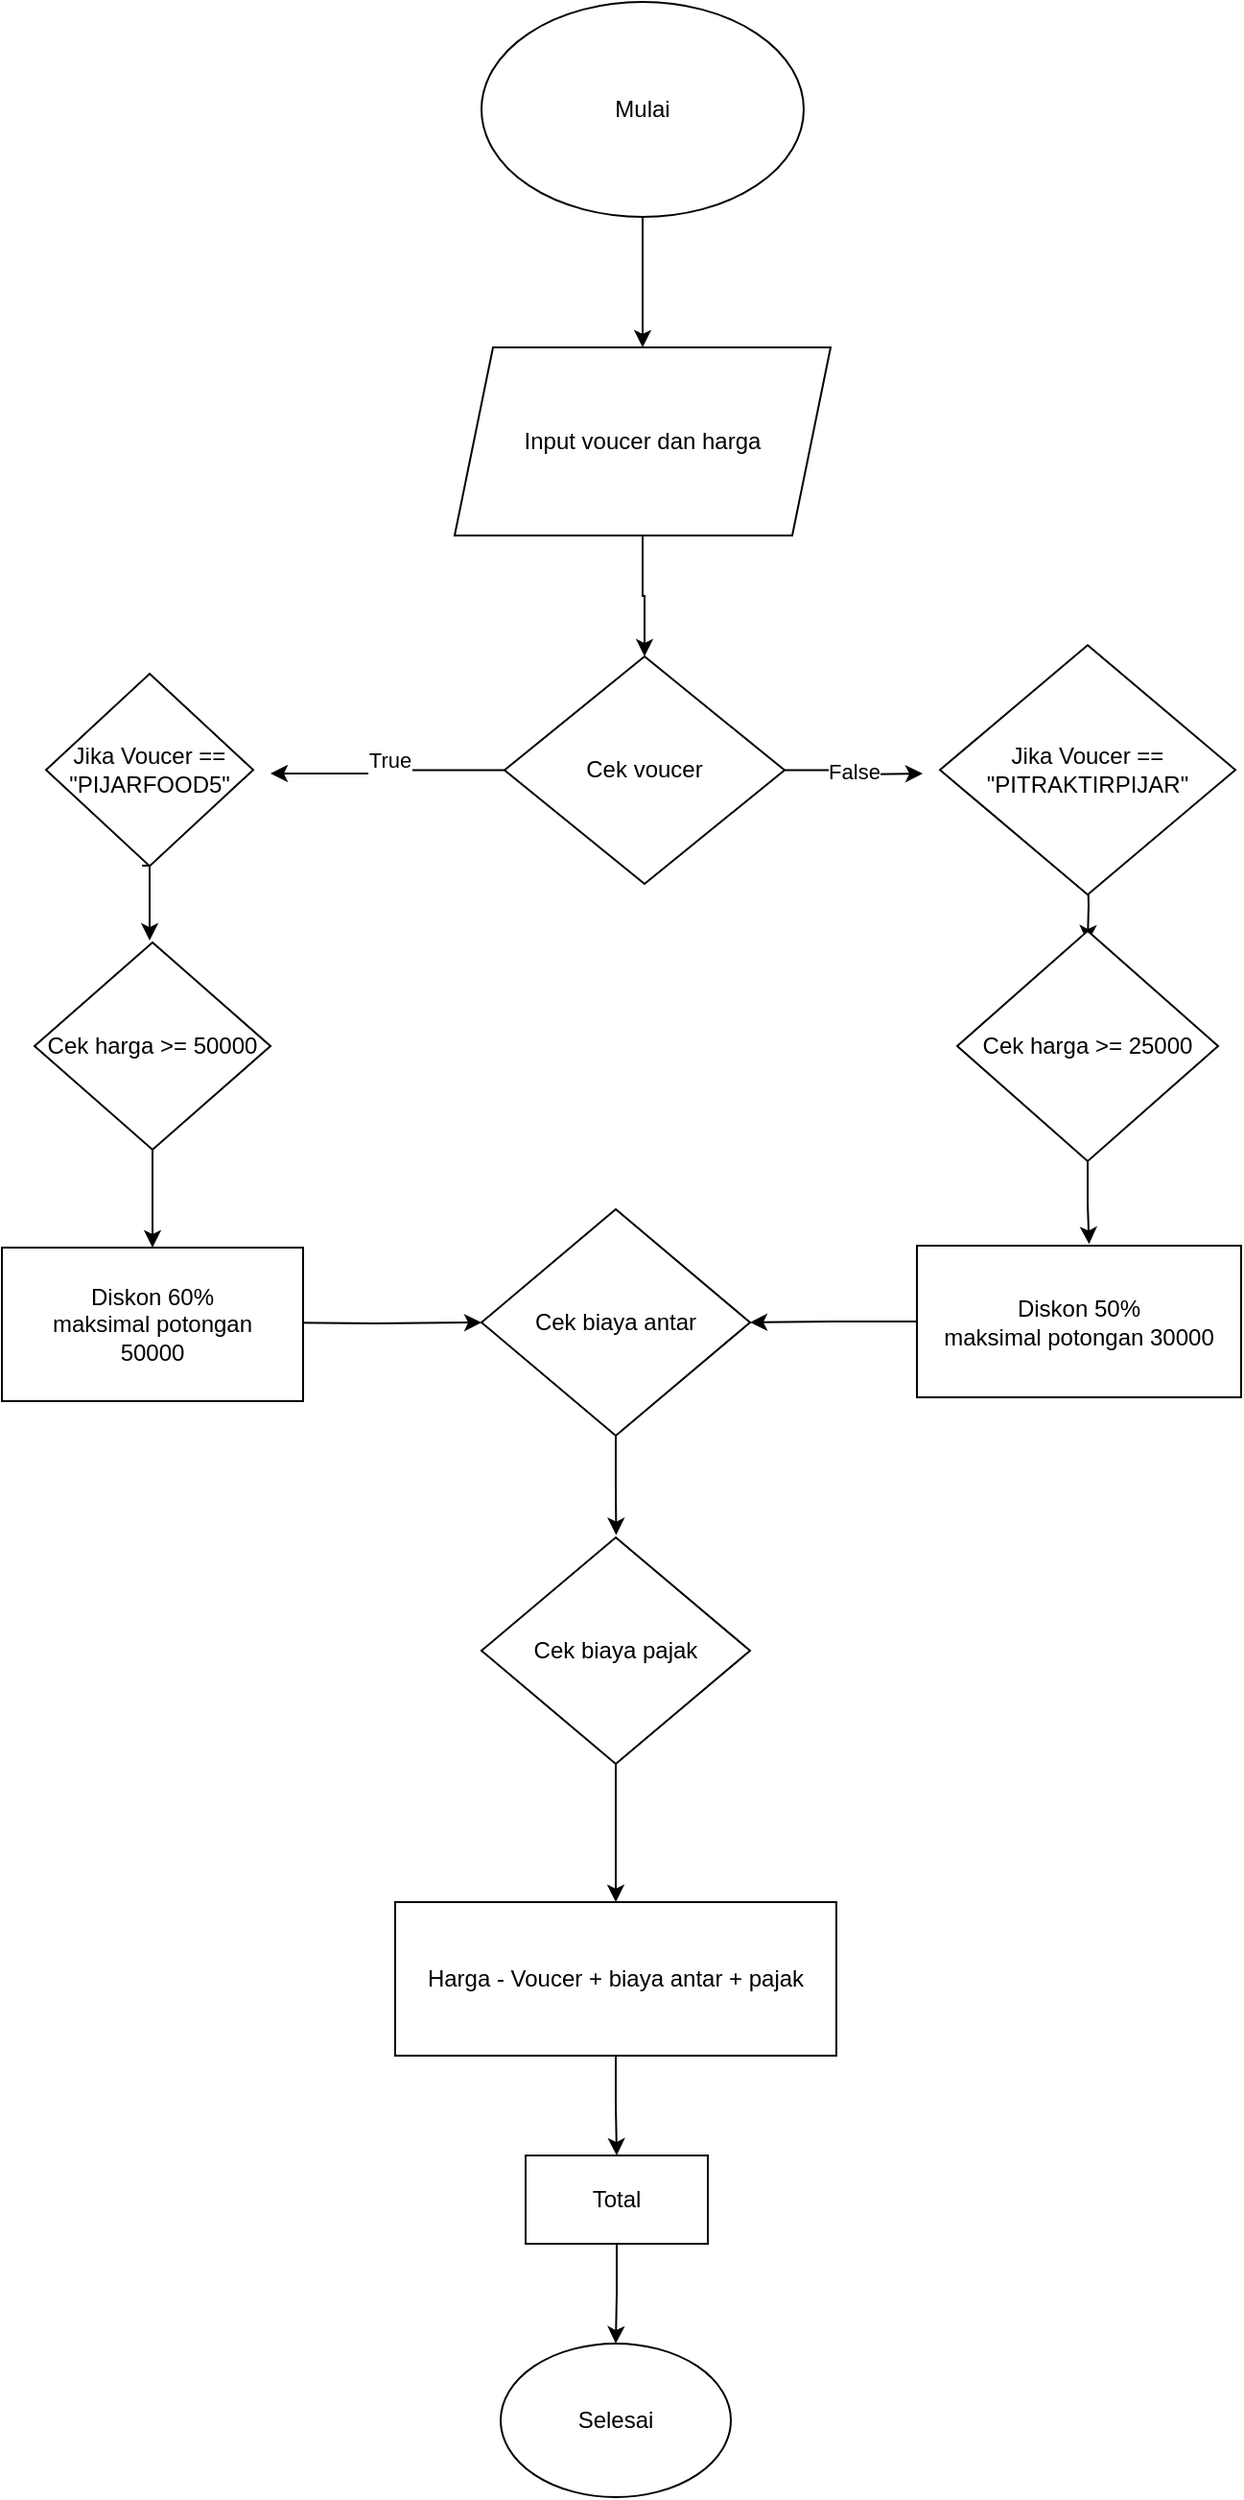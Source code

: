 <mxfile version="20.8.13" type="device"><diagram name="Page-1" id="NXpe_t7UAnug272Jtjj8"><mxGraphModel dx="1222" dy="1811" grid="1" gridSize="10" guides="1" tooltips="1" connect="1" arrows="1" fold="1" page="1" pageScale="1" pageWidth="850" pageHeight="1100" math="0" shadow="0"><root><mxCell id="0"/><mxCell id="1" parent="0"/><mxCell id="4Sxkihnqiu9F0gp93Ydd-16" style="edgeStyle=orthogonalEdgeStyle;rounded=0;orthogonalLoop=1;jettySize=auto;html=1;entryX=0.5;entryY=0;entryDx=0;entryDy=0;" edge="1" parent="1" source="4Sxkihnqiu9F0gp93Ydd-1" target="4Sxkihnqiu9F0gp93Ydd-2"><mxGeometry relative="1" as="geometry"/></mxCell><mxCell id="4Sxkihnqiu9F0gp93Ydd-1" value="Mulai" style="ellipse;whiteSpace=wrap;html=1;" vertex="1" parent="1"><mxGeometry x="330" y="-1000" width="168" height="112" as="geometry"/></mxCell><mxCell id="4Sxkihnqiu9F0gp93Ydd-18" style="edgeStyle=orthogonalEdgeStyle;rounded=0;orthogonalLoop=1;jettySize=auto;html=1;entryX=0.5;entryY=0;entryDx=0;entryDy=0;" edge="1" parent="1" source="4Sxkihnqiu9F0gp93Ydd-2" target="4Sxkihnqiu9F0gp93Ydd-43"><mxGeometry relative="1" as="geometry"><mxPoint x="413" y="-646" as="targetPoint"/></mxGeometry></mxCell><mxCell id="4Sxkihnqiu9F0gp93Ydd-2" value="Input voucer dan harga" style="shape=parallelogram;perimeter=parallelogramPerimeter;whiteSpace=wrap;html=1;fixedSize=1;" vertex="1" parent="1"><mxGeometry x="316" y="-820" width="196" height="98" as="geometry"/></mxCell><mxCell id="4Sxkihnqiu9F0gp93Ydd-20" value="&lt;div&gt;True&lt;/div&gt;&lt;div&gt;&lt;br&gt;&lt;/div&gt;" style="edgeStyle=orthogonalEdgeStyle;rounded=0;orthogonalLoop=1;jettySize=auto;html=1;exitX=0;exitY=0.5;exitDx=0;exitDy=0;" edge="1" parent="1" source="4Sxkihnqiu9F0gp93Ydd-43"><mxGeometry relative="1" as="geometry"><mxPoint x="327" y="-598" as="sourcePoint"/><mxPoint x="220" y="-598" as="targetPoint"/><Array as="points"><mxPoint x="292" y="-600"/><mxPoint x="292" y="-598"/></Array></mxGeometry></mxCell><mxCell id="4Sxkihnqiu9F0gp93Ydd-23" value="False" style="edgeStyle=orthogonalEdgeStyle;rounded=0;orthogonalLoop=1;jettySize=auto;html=1;entryX=0;entryY=0.5;entryDx=0;entryDy=0;exitX=1;exitY=0.5;exitDx=0;exitDy=0;" edge="1" parent="1" source="4Sxkihnqiu9F0gp93Ydd-43"><mxGeometry relative="1" as="geometry"><mxPoint x="499.0" y="-598" as="sourcePoint"/><mxPoint x="560" y="-598" as="targetPoint"/></mxGeometry></mxCell><mxCell id="4Sxkihnqiu9F0gp93Ydd-29" style="edgeStyle=orthogonalEdgeStyle;rounded=0;orthogonalLoop=1;jettySize=auto;html=1;entryX=0.573;entryY=-0.01;entryDx=0;entryDy=0;entryPerimeter=0;" edge="1" parent="1"><mxGeometry relative="1" as="geometry"><mxPoint x="153" y="-550" as="sourcePoint"/><mxPoint x="157.016" y="-510.96" as="targetPoint"/></mxGeometry></mxCell><mxCell id="4Sxkihnqiu9F0gp93Ydd-33" style="edgeStyle=orthogonalEdgeStyle;rounded=0;orthogonalLoop=1;jettySize=auto;html=1;" edge="1" parent="1"><mxGeometry relative="1" as="geometry"><mxPoint x="646" y="-550" as="sourcePoint"/><mxPoint x="646" y="-510" as="targetPoint"/></mxGeometry></mxCell><mxCell id="4Sxkihnqiu9F0gp93Ydd-38" style="edgeStyle=orthogonalEdgeStyle;rounded=0;orthogonalLoop=1;jettySize=auto;html=1;entryX=0;entryY=0.5;entryDx=0;entryDy=0;" edge="1" parent="1" target="4Sxkihnqiu9F0gp93Ydd-54"><mxGeometry relative="1" as="geometry"><mxPoint x="218" y="-312" as="sourcePoint"/><mxPoint x="310" y="-312" as="targetPoint"/></mxGeometry></mxCell><mxCell id="4Sxkihnqiu9F0gp93Ydd-39" style="edgeStyle=orthogonalEdgeStyle;rounded=0;orthogonalLoop=1;jettySize=auto;html=1;entryX=1;entryY=0.5;entryDx=0;entryDy=0;exitX=0;exitY=0.5;exitDx=0;exitDy=0;" edge="1" parent="1" source="4Sxkihnqiu9F0gp93Ydd-66" target="4Sxkihnqiu9F0gp93Ydd-54"><mxGeometry relative="1" as="geometry"><mxPoint x="550" y="-312" as="sourcePoint"/><mxPoint x="482.0" y="-312" as="targetPoint"/></mxGeometry></mxCell><mxCell id="4Sxkihnqiu9F0gp93Ydd-43" value="Cek voucer" style="rhombus;whiteSpace=wrap;html=1;" vertex="1" parent="1"><mxGeometry x="342" y="-659" width="146" height="118.5" as="geometry"/></mxCell><mxCell id="4Sxkihnqiu9F0gp93Ydd-45" value="&lt;div&gt;Jika Voucer == &lt;br&gt;&lt;/div&gt;&lt;div&gt;&quot;PIJARFOOD5&quot;&lt;/div&gt;" style="rhombus;whiteSpace=wrap;html=1;" vertex="1" parent="1"><mxGeometry x="103" y="-650" width="108" height="100.25" as="geometry"/></mxCell><mxCell id="4Sxkihnqiu9F0gp93Ydd-51" style="edgeStyle=orthogonalEdgeStyle;rounded=0;orthogonalLoop=1;jettySize=auto;html=1;entryX=0.5;entryY=0;entryDx=0;entryDy=0;" edge="1" parent="1" source="4Sxkihnqiu9F0gp93Ydd-46" target="4Sxkihnqiu9F0gp93Ydd-63"><mxGeometry relative="1" as="geometry"><mxPoint x="158.88" y="-358.272" as="targetPoint"/></mxGeometry></mxCell><mxCell id="4Sxkihnqiu9F0gp93Ydd-46" value="Cek harga &amp;gt;= 50000" style="rhombus;whiteSpace=wrap;html=1;" vertex="1" parent="1"><mxGeometry x="97" y="-510" width="123" height="108" as="geometry"/></mxCell><mxCell id="4Sxkihnqiu9F0gp93Ydd-47" value="&lt;div&gt;Jika Voucer == &lt;br&gt;&lt;/div&gt;&lt;div&gt;&quot;PITRAKTIRPIJAR&quot;&lt;/div&gt;" style="rhombus;whiteSpace=wrap;html=1;" vertex="1" parent="1"><mxGeometry x="569" y="-664.88" width="154" height="130" as="geometry"/></mxCell><mxCell id="4Sxkihnqiu9F0gp93Ydd-68" style="edgeStyle=orthogonalEdgeStyle;rounded=0;orthogonalLoop=1;jettySize=auto;html=1;entryX=0.531;entryY=-0.011;entryDx=0;entryDy=0;entryPerimeter=0;" edge="1" parent="1" source="4Sxkihnqiu9F0gp93Ydd-48" target="4Sxkihnqiu9F0gp93Ydd-66"><mxGeometry relative="1" as="geometry"/></mxCell><mxCell id="4Sxkihnqiu9F0gp93Ydd-48" value="&lt;div&gt;&lt;br&gt;&lt;/div&gt;&lt;div&gt;&lt;br&gt;&lt;/div&gt;&lt;div&gt;Cek harga &amp;gt;= 25000&lt;/div&gt;&lt;div&gt;&lt;br&gt;&lt;br&gt;&lt;/div&gt;" style="rhombus;whiteSpace=wrap;html=1;" vertex="1" parent="1"><mxGeometry x="578" y="-516" width="136" height="120" as="geometry"/></mxCell><mxCell id="4Sxkihnqiu9F0gp93Ydd-55" style="edgeStyle=orthogonalEdgeStyle;rounded=0;orthogonalLoop=1;jettySize=auto;html=1;entryX=0.574;entryY=-0.013;entryDx=0;entryDy=0;entryPerimeter=0;" edge="1" parent="1" source="4Sxkihnqiu9F0gp93Ydd-54"><mxGeometry relative="1" as="geometry"><mxPoint x="400.208" y="-201.248" as="targetPoint"/></mxGeometry></mxCell><mxCell id="4Sxkihnqiu9F0gp93Ydd-54" value="Cek biaya antar" style="rhombus;whiteSpace=wrap;html=1;" vertex="1" parent="1"><mxGeometry x="330" y="-371" width="140" height="118" as="geometry"/></mxCell><mxCell id="4Sxkihnqiu9F0gp93Ydd-58" style="edgeStyle=orthogonalEdgeStyle;rounded=0;orthogonalLoop=1;jettySize=auto;html=1;" edge="1" parent="1" source="4Sxkihnqiu9F0gp93Ydd-56" target="4Sxkihnqiu9F0gp93Ydd-57"><mxGeometry relative="1" as="geometry"/></mxCell><mxCell id="4Sxkihnqiu9F0gp93Ydd-56" value="Cek biaya pajak" style="rhombus;whiteSpace=wrap;html=1;" vertex="1" parent="1"><mxGeometry x="330" y="-200" width="140" height="118" as="geometry"/></mxCell><mxCell id="4Sxkihnqiu9F0gp93Ydd-60" style="edgeStyle=orthogonalEdgeStyle;rounded=0;orthogonalLoop=1;jettySize=auto;html=1;entryX=0.5;entryY=0;entryDx=0;entryDy=0;" edge="1" parent="1" source="4Sxkihnqiu9F0gp93Ydd-57" target="4Sxkihnqiu9F0gp93Ydd-59"><mxGeometry relative="1" as="geometry"/></mxCell><mxCell id="4Sxkihnqiu9F0gp93Ydd-57" value="Harga - Voucer + biaya antar + pajak" style="rounded=0;whiteSpace=wrap;html=1;" vertex="1" parent="1"><mxGeometry x="285" y="-10" width="230" height="80" as="geometry"/></mxCell><mxCell id="4Sxkihnqiu9F0gp93Ydd-62" style="edgeStyle=orthogonalEdgeStyle;rounded=0;orthogonalLoop=1;jettySize=auto;html=1;" edge="1" parent="1" source="4Sxkihnqiu9F0gp93Ydd-59" target="4Sxkihnqiu9F0gp93Ydd-61"><mxGeometry relative="1" as="geometry"/></mxCell><mxCell id="4Sxkihnqiu9F0gp93Ydd-59" value="Total" style="rounded=0;whiteSpace=wrap;html=1;" vertex="1" parent="1"><mxGeometry x="353" y="122" width="95" height="46" as="geometry"/></mxCell><mxCell id="4Sxkihnqiu9F0gp93Ydd-61" value="Selesai" style="ellipse;whiteSpace=wrap;html=1;" vertex="1" parent="1"><mxGeometry x="340" y="220" width="120" height="80" as="geometry"/></mxCell><mxCell id="4Sxkihnqiu9F0gp93Ydd-63" value="&lt;div&gt;Diskon 60% &lt;br&gt;&lt;/div&gt;&lt;div&gt;maksimal potongan&lt;/div&gt;&lt;div&gt;50000&lt;br&gt;&lt;/div&gt;" style="rounded=0;whiteSpace=wrap;html=1;" vertex="1" parent="1"><mxGeometry x="80" y="-351" width="157" height="80" as="geometry"/></mxCell><mxCell id="4Sxkihnqiu9F0gp93Ydd-66" value="&lt;div&gt;Diskon 50%&lt;/div&gt;&lt;div&gt;maksimal potongan 30000&lt;br&gt;&lt;/div&gt;" style="rounded=0;whiteSpace=wrap;html=1;" vertex="1" parent="1"><mxGeometry x="557" y="-352" width="169" height="79" as="geometry"/></mxCell></root></mxGraphModel></diagram></mxfile>